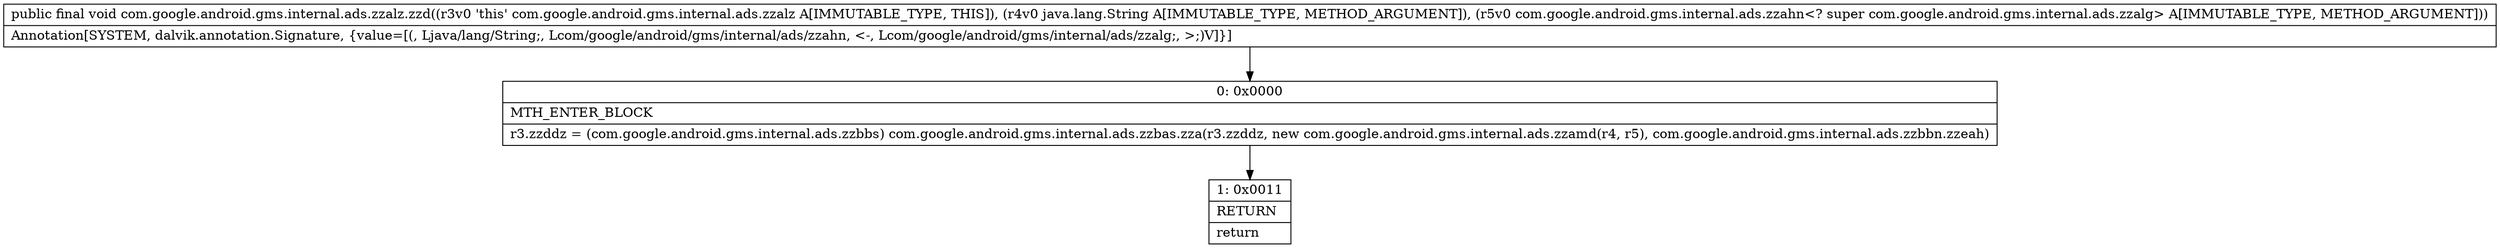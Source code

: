 digraph "CFG forcom.google.android.gms.internal.ads.zzalz.zzd(Ljava\/lang\/String;Lcom\/google\/android\/gms\/internal\/ads\/zzahn;)V" {
Node_0 [shape=record,label="{0\:\ 0x0000|MTH_ENTER_BLOCK\l|r3.zzddz = (com.google.android.gms.internal.ads.zzbbs) com.google.android.gms.internal.ads.zzbas.zza(r3.zzddz, new com.google.android.gms.internal.ads.zzamd(r4, r5), com.google.android.gms.internal.ads.zzbbn.zzeah)\l}"];
Node_1 [shape=record,label="{1\:\ 0x0011|RETURN\l|return\l}"];
MethodNode[shape=record,label="{public final void com.google.android.gms.internal.ads.zzalz.zzd((r3v0 'this' com.google.android.gms.internal.ads.zzalz A[IMMUTABLE_TYPE, THIS]), (r4v0 java.lang.String A[IMMUTABLE_TYPE, METHOD_ARGUMENT]), (r5v0 com.google.android.gms.internal.ads.zzahn\<? super com.google.android.gms.internal.ads.zzalg\> A[IMMUTABLE_TYPE, METHOD_ARGUMENT]))  | Annotation[SYSTEM, dalvik.annotation.Signature, \{value=[(, Ljava\/lang\/String;, Lcom\/google\/android\/gms\/internal\/ads\/zzahn, \<\-, Lcom\/google\/android\/gms\/internal\/ads\/zzalg;, \>;)V]\}]\l}"];
MethodNode -> Node_0;
Node_0 -> Node_1;
}

